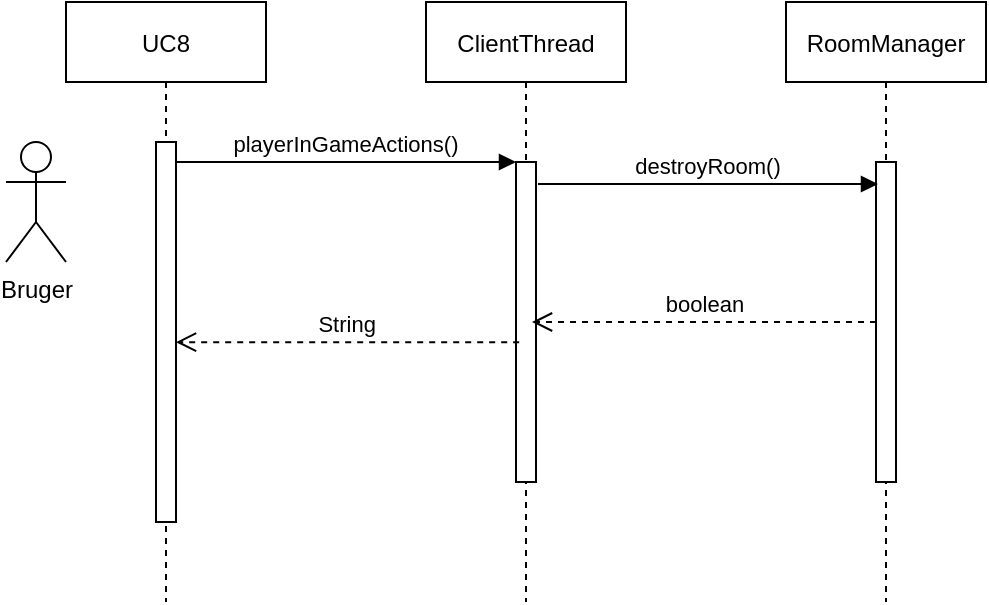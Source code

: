 <mxfile version="18.0.1" type="device"><diagram id="X1RJ1ZJuqvp7ewWs_G9y" name="Side-1"><mxGraphModel dx="730" dy="371" grid="1" gridSize="10" guides="1" tooltips="1" connect="1" arrows="1" fold="1" page="1" pageScale="1" pageWidth="1654" pageHeight="1169" math="0" shadow="0"><root><mxCell id="0"/><mxCell id="1" parent="0"/><mxCell id="m9uHCSYtg7DW--8ckGCK-1" value="UC8" style="shape=umlLifeline;perimeter=lifelinePerimeter;container=1;collapsible=0;recursiveResize=0;rounded=0;shadow=0;strokeWidth=1;" vertex="1" parent="1"><mxGeometry x="120" y="80" width="100" height="300" as="geometry"/></mxCell><mxCell id="m9uHCSYtg7DW--8ckGCK-2" value="" style="points=[];perimeter=orthogonalPerimeter;rounded=0;shadow=0;strokeWidth=1;" vertex="1" parent="m9uHCSYtg7DW--8ckGCK-1"><mxGeometry x="45" y="70" width="10" height="190" as="geometry"/></mxCell><mxCell id="m9uHCSYtg7DW--8ckGCK-3" value="ClientThread" style="shape=umlLifeline;perimeter=lifelinePerimeter;container=1;collapsible=0;recursiveResize=0;rounded=0;shadow=0;strokeWidth=1;" vertex="1" parent="1"><mxGeometry x="300" y="80" width="100" height="300" as="geometry"/></mxCell><mxCell id="m9uHCSYtg7DW--8ckGCK-4" value="" style="points=[];perimeter=orthogonalPerimeter;rounded=0;shadow=0;strokeWidth=1;" vertex="1" parent="m9uHCSYtg7DW--8ckGCK-3"><mxGeometry x="45" y="80" width="10" height="160" as="geometry"/></mxCell><mxCell id="m9uHCSYtg7DW--8ckGCK-5" value="String" style="verticalAlign=bottom;endArrow=open;dashed=1;endSize=8;shadow=0;strokeWidth=1;exitX=0.159;exitY=0.563;exitDx=0;exitDy=0;exitPerimeter=0;" edge="1" parent="1" source="m9uHCSYtg7DW--8ckGCK-4" target="m9uHCSYtg7DW--8ckGCK-2"><mxGeometry relative="1" as="geometry"><mxPoint x="275" y="236" as="targetPoint"/></mxGeometry></mxCell><mxCell id="m9uHCSYtg7DW--8ckGCK-6" value="playerInGameActions()" style="verticalAlign=bottom;endArrow=block;entryX=0;entryY=0;shadow=0;strokeWidth=1;" edge="1" parent="1" source="m9uHCSYtg7DW--8ckGCK-2" target="m9uHCSYtg7DW--8ckGCK-4"><mxGeometry relative="1" as="geometry"><mxPoint x="275" y="160" as="sourcePoint"/></mxGeometry></mxCell><mxCell id="m9uHCSYtg7DW--8ckGCK-7" value="RoomManager" style="shape=umlLifeline;perimeter=lifelinePerimeter;container=1;collapsible=0;recursiveResize=0;rounded=0;shadow=0;strokeWidth=1;" vertex="1" parent="1"><mxGeometry x="480" y="80" width="100" height="300" as="geometry"/></mxCell><mxCell id="m9uHCSYtg7DW--8ckGCK-8" value="" style="points=[];perimeter=orthogonalPerimeter;rounded=0;shadow=0;strokeWidth=1;" vertex="1" parent="m9uHCSYtg7DW--8ckGCK-7"><mxGeometry x="45" y="80" width="10" height="160" as="geometry"/></mxCell><mxCell id="m9uHCSYtg7DW--8ckGCK-11" value="Bruger" style="shape=umlActor;verticalLabelPosition=bottom;verticalAlign=top;html=1;outlineConnect=0;" vertex="1" parent="1"><mxGeometry x="90" y="150" width="30" height="60" as="geometry"/></mxCell><mxCell id="m9uHCSYtg7DW--8ckGCK-12" value="destroyRoom()" style="verticalAlign=bottom;endArrow=block;entryX=0;entryY=0;shadow=0;strokeWidth=1;" edge="1" parent="1"><mxGeometry relative="1" as="geometry"><mxPoint x="356" y="171.0" as="sourcePoint"/><mxPoint x="526.0" y="171.0" as="targetPoint"/></mxGeometry></mxCell><mxCell id="m9uHCSYtg7DW--8ckGCK-13" value="boolean" style="html=1;verticalAlign=bottom;endArrow=open;dashed=1;endSize=8;rounded=0;" edge="1" parent="1" source="m9uHCSYtg7DW--8ckGCK-8"><mxGeometry relative="1" as="geometry"><mxPoint x="520" y="250" as="sourcePoint"/><mxPoint x="353" y="240.0" as="targetPoint"/></mxGeometry></mxCell></root></mxGraphModel></diagram></mxfile>
